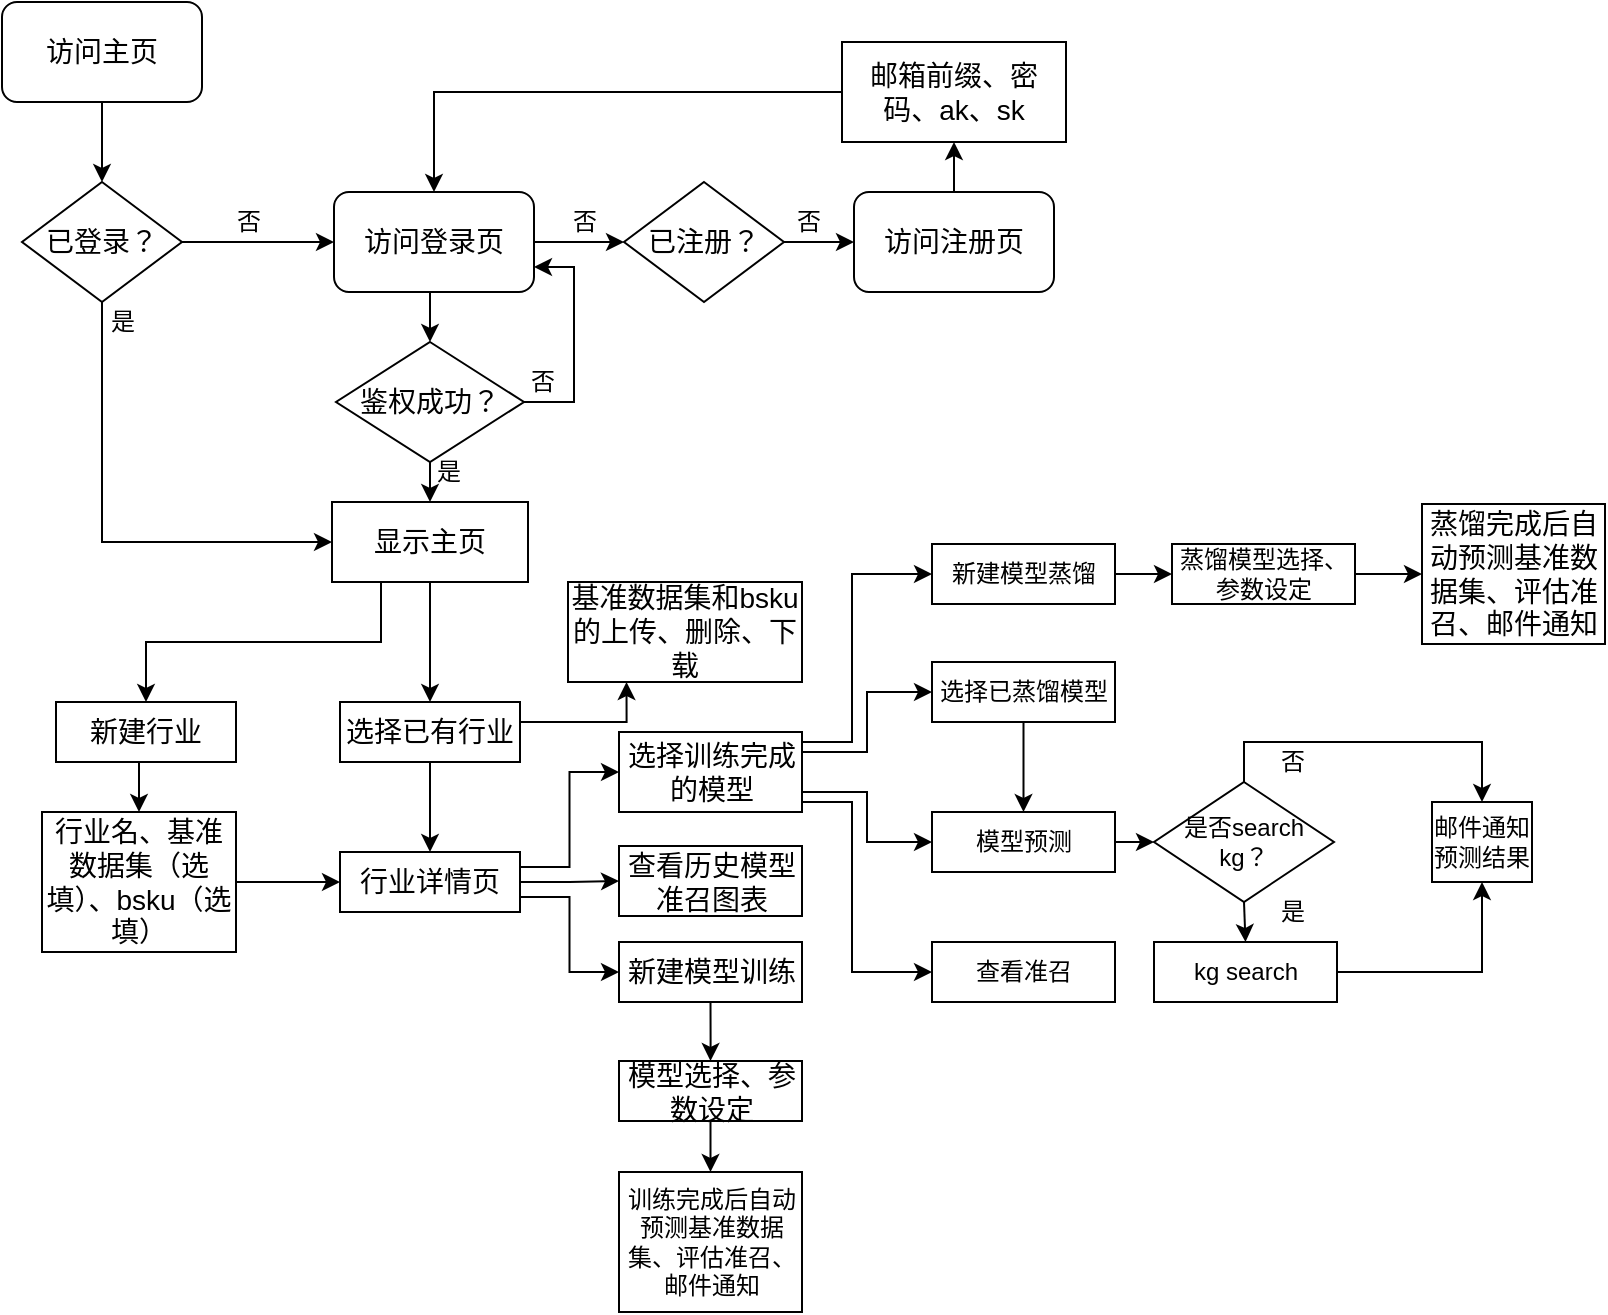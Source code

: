<mxfile version="14.2.7" type="github">
  <diagram id="YEBLT5E4UBDKSanjakpC" name="Page-1">
    <mxGraphModel dx="541" dy="267" grid="1" gridSize="10" guides="1" tooltips="1" connect="1" arrows="1" fold="1" page="1" pageScale="1" pageWidth="827" pageHeight="1169" math="0" shadow="0">
      <root>
        <mxCell id="0" />
        <mxCell id="1" parent="0" />
        <mxCell id="YELHS7NM6SDTsRkJ9FZ3-6" style="edgeStyle=orthogonalEdgeStyle;rounded=0;orthogonalLoop=1;jettySize=auto;html=1;exitX=0.5;exitY=1;exitDx=0;exitDy=0;entryX=0.5;entryY=0;entryDx=0;entryDy=0;" edge="1" parent="1" source="YELHS7NM6SDTsRkJ9FZ3-1" target="YELHS7NM6SDTsRkJ9FZ3-4">
          <mxGeometry relative="1" as="geometry" />
        </mxCell>
        <mxCell id="YELHS7NM6SDTsRkJ9FZ3-1" value="&lt;font style=&quot;font-size: 14px&quot;&gt;访问主页&lt;/font&gt;" style="rounded=1;whiteSpace=wrap;html=1;" vertex="1" parent="1">
          <mxGeometry x="10" y="60" width="100" height="50" as="geometry" />
        </mxCell>
        <mxCell id="YELHS7NM6SDTsRkJ9FZ3-11" style="edgeStyle=orthogonalEdgeStyle;rounded=0;orthogonalLoop=1;jettySize=auto;html=1;exitX=1;exitY=0.5;exitDx=0;exitDy=0;" edge="1" parent="1" source="YELHS7NM6SDTsRkJ9FZ3-3" target="YELHS7NM6SDTsRkJ9FZ3-8">
          <mxGeometry relative="1" as="geometry" />
        </mxCell>
        <mxCell id="YELHS7NM6SDTsRkJ9FZ3-19" style="edgeStyle=orthogonalEdgeStyle;rounded=0;orthogonalLoop=1;jettySize=auto;html=1;exitX=0.5;exitY=1;exitDx=0;exitDy=0;entryX=0.5;entryY=0;entryDx=0;entryDy=0;" edge="1" parent="1" source="YELHS7NM6SDTsRkJ9FZ3-3" target="YELHS7NM6SDTsRkJ9FZ3-18">
          <mxGeometry relative="1" as="geometry" />
        </mxCell>
        <mxCell id="YELHS7NM6SDTsRkJ9FZ3-3" value="&lt;font style=&quot;font-size: 14px&quot;&gt;访问登录页&lt;/font&gt;" style="rounded=1;whiteSpace=wrap;html=1;" vertex="1" parent="1">
          <mxGeometry x="176" y="155" width="100" height="50" as="geometry" />
        </mxCell>
        <mxCell id="YELHS7NM6SDTsRkJ9FZ3-5" style="edgeStyle=orthogonalEdgeStyle;rounded=0;orthogonalLoop=1;jettySize=auto;html=1;exitX=1;exitY=0.5;exitDx=0;exitDy=0;" edge="1" parent="1" source="YELHS7NM6SDTsRkJ9FZ3-4" target="YELHS7NM6SDTsRkJ9FZ3-3">
          <mxGeometry relative="1" as="geometry" />
        </mxCell>
        <mxCell id="YELHS7NM6SDTsRkJ9FZ3-25" style="edgeStyle=orthogonalEdgeStyle;rounded=0;orthogonalLoop=1;jettySize=auto;html=1;exitX=0.5;exitY=1;exitDx=0;exitDy=0;entryX=0;entryY=0.5;entryDx=0;entryDy=0;" edge="1" parent="1" source="YELHS7NM6SDTsRkJ9FZ3-4" target="YELHS7NM6SDTsRkJ9FZ3-22">
          <mxGeometry relative="1" as="geometry" />
        </mxCell>
        <mxCell id="YELHS7NM6SDTsRkJ9FZ3-4" value="&lt;font style=&quot;font-size: 14px&quot;&gt;已登录？&lt;/font&gt;" style="rhombus;whiteSpace=wrap;html=1;" vertex="1" parent="1">
          <mxGeometry x="20" y="150" width="80" height="60" as="geometry" />
        </mxCell>
        <mxCell id="YELHS7NM6SDTsRkJ9FZ3-7" value="否" style="text;html=1;align=center;verticalAlign=middle;resizable=0;points=[];autosize=1;" vertex="1" parent="1">
          <mxGeometry x="118" y="160" width="30" height="20" as="geometry" />
        </mxCell>
        <mxCell id="YELHS7NM6SDTsRkJ9FZ3-10" style="edgeStyle=orthogonalEdgeStyle;rounded=0;orthogonalLoop=1;jettySize=auto;html=1;exitX=1;exitY=0.5;exitDx=0;exitDy=0;entryX=0;entryY=0.5;entryDx=0;entryDy=0;" edge="1" parent="1" source="YELHS7NM6SDTsRkJ9FZ3-8" target="YELHS7NM6SDTsRkJ9FZ3-9">
          <mxGeometry relative="1" as="geometry" />
        </mxCell>
        <mxCell id="YELHS7NM6SDTsRkJ9FZ3-8" value="&lt;font style=&quot;font-size: 14px&quot;&gt;已注册？&lt;/font&gt;" style="rhombus;whiteSpace=wrap;html=1;" vertex="1" parent="1">
          <mxGeometry x="321" y="150" width="80" height="60" as="geometry" />
        </mxCell>
        <mxCell id="YELHS7NM6SDTsRkJ9FZ3-16" style="edgeStyle=orthogonalEdgeStyle;rounded=0;orthogonalLoop=1;jettySize=auto;html=1;exitX=0.5;exitY=0;exitDx=0;exitDy=0;entryX=0.5;entryY=1;entryDx=0;entryDy=0;" edge="1" parent="1" source="YELHS7NM6SDTsRkJ9FZ3-9" target="YELHS7NM6SDTsRkJ9FZ3-15">
          <mxGeometry relative="1" as="geometry" />
        </mxCell>
        <mxCell id="YELHS7NM6SDTsRkJ9FZ3-9" value="&lt;font style=&quot;font-size: 14px&quot;&gt;访问注册页&lt;/font&gt;" style="rounded=1;whiteSpace=wrap;html=1;" vertex="1" parent="1">
          <mxGeometry x="436" y="155" width="100" height="50" as="geometry" />
        </mxCell>
        <mxCell id="YELHS7NM6SDTsRkJ9FZ3-12" value="否" style="text;html=1;align=center;verticalAlign=middle;resizable=0;points=[];autosize=1;" vertex="1" parent="1">
          <mxGeometry x="398" y="160" width="30" height="20" as="geometry" />
        </mxCell>
        <mxCell id="YELHS7NM6SDTsRkJ9FZ3-13" value="否" style="text;html=1;align=center;verticalAlign=middle;resizable=0;points=[];autosize=1;" vertex="1" parent="1">
          <mxGeometry x="286" y="160" width="30" height="20" as="geometry" />
        </mxCell>
        <mxCell id="YELHS7NM6SDTsRkJ9FZ3-17" style="edgeStyle=orthogonalEdgeStyle;rounded=0;orthogonalLoop=1;jettySize=auto;html=1;exitX=0;exitY=0.5;exitDx=0;exitDy=0;entryX=0.5;entryY=0;entryDx=0;entryDy=0;" edge="1" parent="1" source="YELHS7NM6SDTsRkJ9FZ3-15" target="YELHS7NM6SDTsRkJ9FZ3-3">
          <mxGeometry relative="1" as="geometry" />
        </mxCell>
        <mxCell id="YELHS7NM6SDTsRkJ9FZ3-15" value="&lt;font style=&quot;font-size: 14px&quot;&gt;邮箱前缀、密码、ak、sk&lt;/font&gt;" style="rounded=0;whiteSpace=wrap;html=1;" vertex="1" parent="1">
          <mxGeometry x="430" y="80" width="112" height="50" as="geometry" />
        </mxCell>
        <mxCell id="YELHS7NM6SDTsRkJ9FZ3-20" style="edgeStyle=orthogonalEdgeStyle;rounded=0;orthogonalLoop=1;jettySize=auto;html=1;exitX=1;exitY=0.5;exitDx=0;exitDy=0;entryX=1;entryY=0.75;entryDx=0;entryDy=0;" edge="1" parent="1" source="YELHS7NM6SDTsRkJ9FZ3-18" target="YELHS7NM6SDTsRkJ9FZ3-3">
          <mxGeometry relative="1" as="geometry" />
        </mxCell>
        <mxCell id="YELHS7NM6SDTsRkJ9FZ3-23" style="edgeStyle=orthogonalEdgeStyle;rounded=0;orthogonalLoop=1;jettySize=auto;html=1;exitX=0.5;exitY=1;exitDx=0;exitDy=0;entryX=0.5;entryY=0;entryDx=0;entryDy=0;" edge="1" parent="1" source="YELHS7NM6SDTsRkJ9FZ3-18" target="YELHS7NM6SDTsRkJ9FZ3-22">
          <mxGeometry relative="1" as="geometry" />
        </mxCell>
        <mxCell id="YELHS7NM6SDTsRkJ9FZ3-18" value="&lt;font style=&quot;font-size: 14px&quot;&gt;鉴权成功？&lt;/font&gt;" style="rhombus;whiteSpace=wrap;html=1;" vertex="1" parent="1">
          <mxGeometry x="177" y="230" width="94" height="60" as="geometry" />
        </mxCell>
        <mxCell id="YELHS7NM6SDTsRkJ9FZ3-21" value="否" style="text;html=1;align=center;verticalAlign=middle;resizable=0;points=[];autosize=1;" vertex="1" parent="1">
          <mxGeometry x="265" y="240" width="30" height="20" as="geometry" />
        </mxCell>
        <mxCell id="YELHS7NM6SDTsRkJ9FZ3-31" style="edgeStyle=orthogonalEdgeStyle;rounded=0;orthogonalLoop=1;jettySize=auto;html=1;exitX=0.25;exitY=1;exitDx=0;exitDy=0;entryX=0.5;entryY=0;entryDx=0;entryDy=0;" edge="1" parent="1" source="YELHS7NM6SDTsRkJ9FZ3-22" target="YELHS7NM6SDTsRkJ9FZ3-27">
          <mxGeometry relative="1" as="geometry" />
        </mxCell>
        <mxCell id="YELHS7NM6SDTsRkJ9FZ3-34" style="edgeStyle=orthogonalEdgeStyle;rounded=0;orthogonalLoop=1;jettySize=auto;html=1;exitX=0.5;exitY=1;exitDx=0;exitDy=0;entryX=0.5;entryY=0;entryDx=0;entryDy=0;" edge="1" parent="1" source="YELHS7NM6SDTsRkJ9FZ3-22" target="YELHS7NM6SDTsRkJ9FZ3-30">
          <mxGeometry relative="1" as="geometry" />
        </mxCell>
        <mxCell id="YELHS7NM6SDTsRkJ9FZ3-22" value="&lt;font style=&quot;font-size: 14px&quot;&gt;显示主页&lt;/font&gt;" style="rounded=0;whiteSpace=wrap;html=1;" vertex="1" parent="1">
          <mxGeometry x="175" y="310" width="98" height="40" as="geometry" />
        </mxCell>
        <mxCell id="YELHS7NM6SDTsRkJ9FZ3-24" value="是" style="text;html=1;align=center;verticalAlign=middle;resizable=0;points=[];autosize=1;" vertex="1" parent="1">
          <mxGeometry x="218" y="285" width="30" height="20" as="geometry" />
        </mxCell>
        <mxCell id="YELHS7NM6SDTsRkJ9FZ3-26" value="是" style="text;html=1;align=center;verticalAlign=middle;resizable=0;points=[];autosize=1;" vertex="1" parent="1">
          <mxGeometry x="55" y="210" width="30" height="20" as="geometry" />
        </mxCell>
        <mxCell id="YELHS7NM6SDTsRkJ9FZ3-32" style="edgeStyle=orthogonalEdgeStyle;rounded=0;orthogonalLoop=1;jettySize=auto;html=1;exitX=0.5;exitY=1;exitDx=0;exitDy=0;entryX=0.5;entryY=0;entryDx=0;entryDy=0;" edge="1" parent="1" source="YELHS7NM6SDTsRkJ9FZ3-27" target="YELHS7NM6SDTsRkJ9FZ3-29">
          <mxGeometry relative="1" as="geometry" />
        </mxCell>
        <mxCell id="YELHS7NM6SDTsRkJ9FZ3-27" value="&lt;font style=&quot;font-size: 14px&quot;&gt;新建行业&lt;/font&gt;" style="rounded=0;whiteSpace=wrap;html=1;" vertex="1" parent="1">
          <mxGeometry x="37" y="410" width="90" height="30" as="geometry" />
        </mxCell>
        <mxCell id="YELHS7NM6SDTsRkJ9FZ3-33" style="edgeStyle=orthogonalEdgeStyle;rounded=0;orthogonalLoop=1;jettySize=auto;html=1;exitX=1;exitY=0.5;exitDx=0;exitDy=0;entryX=0;entryY=0.5;entryDx=0;entryDy=0;" edge="1" parent="1" source="YELHS7NM6SDTsRkJ9FZ3-29" target="YELHS7NM6SDTsRkJ9FZ3-35">
          <mxGeometry relative="1" as="geometry" />
        </mxCell>
        <mxCell id="YELHS7NM6SDTsRkJ9FZ3-29" value="&lt;font style=&quot;font-size: 14px&quot;&gt;行业名、基准数据集（选填）、bsku（选填）&lt;/font&gt;" style="rounded=0;whiteSpace=wrap;html=1;" vertex="1" parent="1">
          <mxGeometry x="30" y="465" width="97" height="70" as="geometry" />
        </mxCell>
        <mxCell id="YELHS7NM6SDTsRkJ9FZ3-36" style="edgeStyle=orthogonalEdgeStyle;rounded=0;orthogonalLoop=1;jettySize=auto;html=1;exitX=0.5;exitY=1;exitDx=0;exitDy=0;" edge="1" parent="1" source="YELHS7NM6SDTsRkJ9FZ3-30" target="YELHS7NM6SDTsRkJ9FZ3-35">
          <mxGeometry relative="1" as="geometry" />
        </mxCell>
        <mxCell id="YELHS7NM6SDTsRkJ9FZ3-80" style="edgeStyle=orthogonalEdgeStyle;rounded=0;orthogonalLoop=1;jettySize=auto;html=1;exitX=1;exitY=0.5;exitDx=0;exitDy=0;entryX=0.25;entryY=1;entryDx=0;entryDy=0;" edge="1" parent="1" source="YELHS7NM6SDTsRkJ9FZ3-30" target="YELHS7NM6SDTsRkJ9FZ3-78">
          <mxGeometry relative="1" as="geometry">
            <Array as="points">
              <mxPoint x="269" y="420" />
              <mxPoint x="322" y="420" />
            </Array>
          </mxGeometry>
        </mxCell>
        <mxCell id="YELHS7NM6SDTsRkJ9FZ3-30" value="&lt;font style=&quot;font-size: 14px&quot;&gt;选择已有行业&lt;/font&gt;" style="rounded=0;whiteSpace=wrap;html=1;" vertex="1" parent="1">
          <mxGeometry x="179" y="410" width="90" height="30" as="geometry" />
        </mxCell>
        <mxCell id="YELHS7NM6SDTsRkJ9FZ3-42" style="edgeStyle=orthogonalEdgeStyle;rounded=0;orthogonalLoop=1;jettySize=auto;html=1;exitX=1;exitY=0.75;exitDx=0;exitDy=0;entryX=0;entryY=0.5;entryDx=0;entryDy=0;" edge="1" parent="1" source="YELHS7NM6SDTsRkJ9FZ3-35" target="YELHS7NM6SDTsRkJ9FZ3-38">
          <mxGeometry relative="1" as="geometry" />
        </mxCell>
        <mxCell id="YELHS7NM6SDTsRkJ9FZ3-45" style="edgeStyle=orthogonalEdgeStyle;rounded=0;orthogonalLoop=1;jettySize=auto;html=1;exitX=1;exitY=0.25;exitDx=0;exitDy=0;entryX=0;entryY=0.5;entryDx=0;entryDy=0;" edge="1" parent="1" source="YELHS7NM6SDTsRkJ9FZ3-35" target="YELHS7NM6SDTsRkJ9FZ3-37">
          <mxGeometry relative="1" as="geometry" />
        </mxCell>
        <mxCell id="YELHS7NM6SDTsRkJ9FZ3-48" style="edgeStyle=orthogonalEdgeStyle;rounded=0;orthogonalLoop=1;jettySize=auto;html=1;exitX=1;exitY=0.5;exitDx=0;exitDy=0;entryX=0;entryY=0.5;entryDx=0;entryDy=0;" edge="1" parent="1" source="YELHS7NM6SDTsRkJ9FZ3-35" target="YELHS7NM6SDTsRkJ9FZ3-47">
          <mxGeometry relative="1" as="geometry" />
        </mxCell>
        <mxCell id="YELHS7NM6SDTsRkJ9FZ3-35" value="&lt;font style=&quot;font-size: 14px&quot;&gt;行业详情页&lt;/font&gt;" style="rounded=0;whiteSpace=wrap;html=1;" vertex="1" parent="1">
          <mxGeometry x="179" y="485" width="90" height="30" as="geometry" />
        </mxCell>
        <mxCell id="YELHS7NM6SDTsRkJ9FZ3-52" style="edgeStyle=orthogonalEdgeStyle;rounded=0;orthogonalLoop=1;jettySize=auto;html=1;exitX=1;exitY=0.25;exitDx=0;exitDy=0;entryX=0;entryY=0.5;entryDx=0;entryDy=0;" edge="1" parent="1" source="YELHS7NM6SDTsRkJ9FZ3-37" target="YELHS7NM6SDTsRkJ9FZ3-51">
          <mxGeometry relative="1" as="geometry">
            <Array as="points">
              <mxPoint x="410" y="430" />
              <mxPoint x="435" y="430" />
              <mxPoint x="435" y="346" />
            </Array>
          </mxGeometry>
        </mxCell>
        <mxCell id="YELHS7NM6SDTsRkJ9FZ3-54" style="edgeStyle=orthogonalEdgeStyle;rounded=0;orthogonalLoop=1;jettySize=auto;html=1;exitX=1;exitY=0.75;exitDx=0;exitDy=0;entryX=0;entryY=0.5;entryDx=0;entryDy=0;" edge="1" parent="1" source="YELHS7NM6SDTsRkJ9FZ3-37" target="YELHS7NM6SDTsRkJ9FZ3-49">
          <mxGeometry relative="1" as="geometry">
            <Array as="points">
              <mxPoint x="410" y="460" />
              <mxPoint x="435" y="460" />
              <mxPoint x="435" y="545" />
            </Array>
          </mxGeometry>
        </mxCell>
        <mxCell id="YELHS7NM6SDTsRkJ9FZ3-66" style="edgeStyle=orthogonalEdgeStyle;rounded=0;orthogonalLoop=1;jettySize=auto;html=1;exitX=1;exitY=0.75;exitDx=0;exitDy=0;entryX=0;entryY=0.5;entryDx=0;entryDy=0;" edge="1" parent="1" source="YELHS7NM6SDTsRkJ9FZ3-37" target="YELHS7NM6SDTsRkJ9FZ3-46">
          <mxGeometry relative="1" as="geometry" />
        </mxCell>
        <mxCell id="YELHS7NM6SDTsRkJ9FZ3-67" style="edgeStyle=orthogonalEdgeStyle;rounded=0;orthogonalLoop=1;jettySize=auto;html=1;exitX=1;exitY=0.25;exitDx=0;exitDy=0;entryX=0;entryY=0.5;entryDx=0;entryDy=0;" edge="1" parent="1" source="YELHS7NM6SDTsRkJ9FZ3-37" target="YELHS7NM6SDTsRkJ9FZ3-63">
          <mxGeometry relative="1" as="geometry" />
        </mxCell>
        <mxCell id="YELHS7NM6SDTsRkJ9FZ3-37" value="&lt;font style=&quot;font-size: 14px&quot;&gt;选择训练完成的模型&lt;/font&gt;" style="rounded=0;whiteSpace=wrap;html=1;" vertex="1" parent="1">
          <mxGeometry x="318.5" y="425" width="91.5" height="40" as="geometry" />
        </mxCell>
        <mxCell id="YELHS7NM6SDTsRkJ9FZ3-43" style="edgeStyle=orthogonalEdgeStyle;rounded=0;orthogonalLoop=1;jettySize=auto;html=1;exitX=0.5;exitY=1;exitDx=0;exitDy=0;" edge="1" parent="1" source="YELHS7NM6SDTsRkJ9FZ3-38" target="YELHS7NM6SDTsRkJ9FZ3-39">
          <mxGeometry relative="1" as="geometry" />
        </mxCell>
        <mxCell id="YELHS7NM6SDTsRkJ9FZ3-38" value="&lt;font style=&quot;font-size: 14px&quot;&gt;新建模型训练&lt;/font&gt;" style="rounded=0;whiteSpace=wrap;html=1;" vertex="1" parent="1">
          <mxGeometry x="318.5" y="530" width="91.5" height="30" as="geometry" />
        </mxCell>
        <mxCell id="YELHS7NM6SDTsRkJ9FZ3-44" style="edgeStyle=orthogonalEdgeStyle;rounded=0;orthogonalLoop=1;jettySize=auto;html=1;exitX=0.5;exitY=1;exitDx=0;exitDy=0;entryX=0.5;entryY=0;entryDx=0;entryDy=0;" edge="1" parent="1" source="YELHS7NM6SDTsRkJ9FZ3-39" target="YELHS7NM6SDTsRkJ9FZ3-40">
          <mxGeometry relative="1" as="geometry" />
        </mxCell>
        <mxCell id="YELHS7NM6SDTsRkJ9FZ3-39" value="&lt;font style=&quot;font-size: 14px&quot;&gt;模型选择、参数设定&lt;/font&gt;" style="rounded=0;whiteSpace=wrap;html=1;" vertex="1" parent="1">
          <mxGeometry x="318.5" y="589.5" width="91.5" height="30" as="geometry" />
        </mxCell>
        <mxCell id="YELHS7NM6SDTsRkJ9FZ3-40" value="训练完成后自动预测基准数据集、评估准召、邮件通知" style="rounded=0;whiteSpace=wrap;html=1;" vertex="1" parent="1">
          <mxGeometry x="318.5" y="645" width="91.5" height="70" as="geometry" />
        </mxCell>
        <mxCell id="YELHS7NM6SDTsRkJ9FZ3-58" style="edgeStyle=orthogonalEdgeStyle;rounded=0;orthogonalLoop=1;jettySize=auto;html=1;exitX=1;exitY=0.5;exitDx=0;exitDy=0;entryX=0;entryY=0.5;entryDx=0;entryDy=0;" edge="1" parent="1" source="YELHS7NM6SDTsRkJ9FZ3-46" target="YELHS7NM6SDTsRkJ9FZ3-57">
          <mxGeometry relative="1" as="geometry" />
        </mxCell>
        <mxCell id="YELHS7NM6SDTsRkJ9FZ3-46" value="模型预测" style="rounded=0;whiteSpace=wrap;html=1;" vertex="1" parent="1">
          <mxGeometry x="475" y="465" width="91.5" height="30" as="geometry" />
        </mxCell>
        <mxCell id="YELHS7NM6SDTsRkJ9FZ3-47" value="&lt;font style=&quot;font-size: 14px&quot;&gt;查看历史模型准召图表&lt;/font&gt;" style="rounded=0;whiteSpace=wrap;html=1;" vertex="1" parent="1">
          <mxGeometry x="318.5" y="482" width="91.5" height="35" as="geometry" />
        </mxCell>
        <mxCell id="YELHS7NM6SDTsRkJ9FZ3-49" value="查看准召" style="rounded=0;whiteSpace=wrap;html=1;" vertex="1" parent="1">
          <mxGeometry x="475" y="530" width="91.5" height="30" as="geometry" />
        </mxCell>
        <mxCell id="YELHS7NM6SDTsRkJ9FZ3-61" style="edgeStyle=orthogonalEdgeStyle;rounded=0;orthogonalLoop=1;jettySize=auto;html=1;exitX=1;exitY=0.5;exitDx=0;exitDy=0;entryX=0;entryY=0.5;entryDx=0;entryDy=0;" edge="1" parent="1" source="YELHS7NM6SDTsRkJ9FZ3-51" target="YELHS7NM6SDTsRkJ9FZ3-59">
          <mxGeometry relative="1" as="geometry" />
        </mxCell>
        <mxCell id="YELHS7NM6SDTsRkJ9FZ3-51" value="新建模型蒸馏" style="rounded=0;whiteSpace=wrap;html=1;" vertex="1" parent="1">
          <mxGeometry x="475" y="331" width="91.5" height="30" as="geometry" />
        </mxCell>
        <mxCell id="YELHS7NM6SDTsRkJ9FZ3-70" style="edgeStyle=orthogonalEdgeStyle;rounded=0;orthogonalLoop=1;jettySize=auto;html=1;exitX=0.5;exitY=1;exitDx=0;exitDy=0;entryX=0.5;entryY=0;entryDx=0;entryDy=0;" edge="1" parent="1" source="YELHS7NM6SDTsRkJ9FZ3-57" target="YELHS7NM6SDTsRkJ9FZ3-69">
          <mxGeometry relative="1" as="geometry" />
        </mxCell>
        <mxCell id="YELHS7NM6SDTsRkJ9FZ3-74" style="edgeStyle=orthogonalEdgeStyle;rounded=0;orthogonalLoop=1;jettySize=auto;html=1;exitX=0.5;exitY=0;exitDx=0;exitDy=0;entryX=0.5;entryY=0;entryDx=0;entryDy=0;" edge="1" parent="1" source="YELHS7NM6SDTsRkJ9FZ3-57" target="YELHS7NM6SDTsRkJ9FZ3-72">
          <mxGeometry relative="1" as="geometry" />
        </mxCell>
        <mxCell id="YELHS7NM6SDTsRkJ9FZ3-57" value="是否search kg？" style="rhombus;whiteSpace=wrap;html=1;" vertex="1" parent="1">
          <mxGeometry x="586" y="450" width="90" height="60" as="geometry" />
        </mxCell>
        <mxCell id="YELHS7NM6SDTsRkJ9FZ3-62" style="edgeStyle=orthogonalEdgeStyle;rounded=0;orthogonalLoop=1;jettySize=auto;html=1;exitX=1;exitY=0.5;exitDx=0;exitDy=0;entryX=0;entryY=0.5;entryDx=0;entryDy=0;" edge="1" parent="1" source="YELHS7NM6SDTsRkJ9FZ3-59" target="YELHS7NM6SDTsRkJ9FZ3-60">
          <mxGeometry relative="1" as="geometry" />
        </mxCell>
        <mxCell id="YELHS7NM6SDTsRkJ9FZ3-59" value="蒸馏模型选择、参数设定" style="rounded=0;whiteSpace=wrap;html=1;" vertex="1" parent="1">
          <mxGeometry x="595" y="331" width="91.5" height="30" as="geometry" />
        </mxCell>
        <mxCell id="YELHS7NM6SDTsRkJ9FZ3-60" value="&lt;font style=&quot;font-size: 14px&quot;&gt;蒸馏完成后自动预测基准数据集、评估准召、邮件通知&lt;/font&gt;" style="rounded=0;whiteSpace=wrap;html=1;" vertex="1" parent="1">
          <mxGeometry x="720" y="311" width="91.5" height="70" as="geometry" />
        </mxCell>
        <mxCell id="YELHS7NM6SDTsRkJ9FZ3-68" style="edgeStyle=orthogonalEdgeStyle;rounded=0;orthogonalLoop=1;jettySize=auto;html=1;exitX=0.5;exitY=1;exitDx=0;exitDy=0;entryX=0.5;entryY=0;entryDx=0;entryDy=0;" edge="1" parent="1" source="YELHS7NM6SDTsRkJ9FZ3-63" target="YELHS7NM6SDTsRkJ9FZ3-46">
          <mxGeometry relative="1" as="geometry" />
        </mxCell>
        <mxCell id="YELHS7NM6SDTsRkJ9FZ3-63" value="选择已蒸馏模型" style="rounded=0;whiteSpace=wrap;html=1;" vertex="1" parent="1">
          <mxGeometry x="475" y="390" width="91.5" height="30" as="geometry" />
        </mxCell>
        <mxCell id="YELHS7NM6SDTsRkJ9FZ3-75" style="edgeStyle=orthogonalEdgeStyle;rounded=0;orthogonalLoop=1;jettySize=auto;html=1;exitX=1;exitY=0.5;exitDx=0;exitDy=0;" edge="1" parent="1" source="YELHS7NM6SDTsRkJ9FZ3-69" target="YELHS7NM6SDTsRkJ9FZ3-72">
          <mxGeometry relative="1" as="geometry" />
        </mxCell>
        <mxCell id="YELHS7NM6SDTsRkJ9FZ3-69" value="kg search" style="rounded=0;whiteSpace=wrap;html=1;" vertex="1" parent="1">
          <mxGeometry x="586" y="530" width="91.5" height="30" as="geometry" />
        </mxCell>
        <mxCell id="YELHS7NM6SDTsRkJ9FZ3-72" value="邮件通知预测结果" style="rounded=0;whiteSpace=wrap;html=1;" vertex="1" parent="1">
          <mxGeometry x="725" y="460" width="50" height="40" as="geometry" />
        </mxCell>
        <mxCell id="YELHS7NM6SDTsRkJ9FZ3-76" value="是" style="text;html=1;align=center;verticalAlign=middle;resizable=0;points=[];autosize=1;" vertex="1" parent="1">
          <mxGeometry x="640" y="505" width="30" height="20" as="geometry" />
        </mxCell>
        <mxCell id="YELHS7NM6SDTsRkJ9FZ3-77" value="否" style="text;html=1;align=center;verticalAlign=middle;resizable=0;points=[];autosize=1;" vertex="1" parent="1">
          <mxGeometry x="640" y="430" width="30" height="20" as="geometry" />
        </mxCell>
        <mxCell id="YELHS7NM6SDTsRkJ9FZ3-78" value="&lt;font style=&quot;font-size: 14px&quot;&gt;基准数据集和bsku的上传、删除、下载&lt;/font&gt;" style="rounded=0;whiteSpace=wrap;html=1;" vertex="1" parent="1">
          <mxGeometry x="293" y="350" width="117" height="50" as="geometry" />
        </mxCell>
      </root>
    </mxGraphModel>
  </diagram>
</mxfile>
